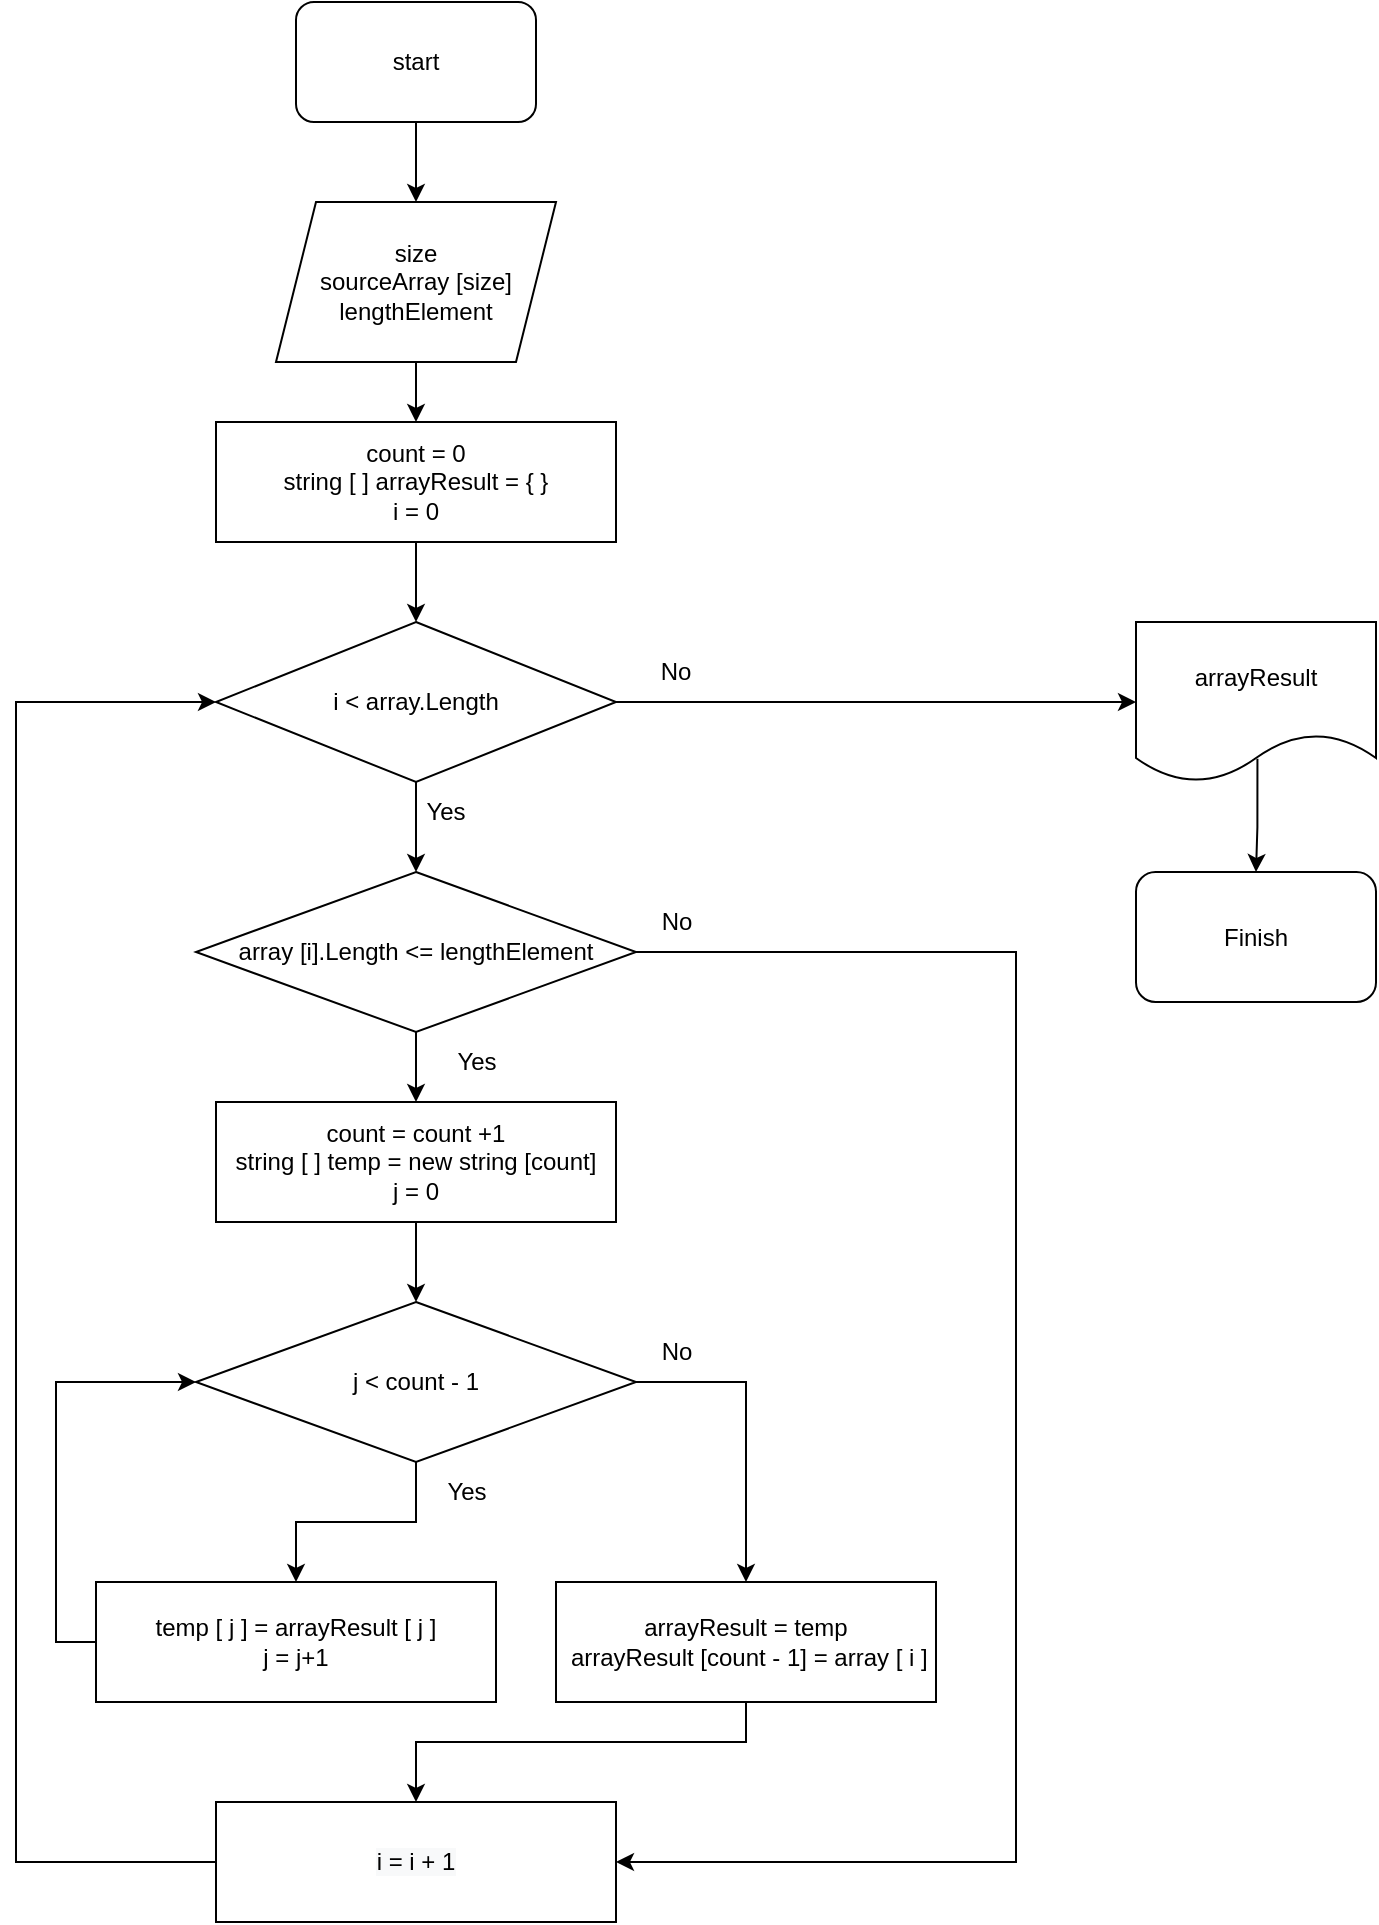 <mxfile version="20.6.0" type="device"><diagram id="C5RBs43oDa-KdzZeNtuy" name="Page-1"><mxGraphModel dx="1022" dy="468" grid="1" gridSize="10" guides="1" tooltips="1" connect="1" arrows="1" fold="1" page="1" pageScale="1" pageWidth="827" pageHeight="1169" math="0" shadow="0"><root><mxCell id="WIyWlLk6GJQsqaUBKTNV-0"/><mxCell id="WIyWlLk6GJQsqaUBKTNV-1" parent="WIyWlLk6GJQsqaUBKTNV-0"/><mxCell id="b1WdwcLbAdHGQ2nCYynl-0" value="" style="edgeStyle=orthogonalEdgeStyle;rounded=0;orthogonalLoop=1;jettySize=auto;html=1;" parent="WIyWlLk6GJQsqaUBKTNV-1" source="b1WdwcLbAdHGQ2nCYynl-1" target="b1WdwcLbAdHGQ2nCYynl-3" edge="1"><mxGeometry relative="1" as="geometry"/></mxCell><mxCell id="b1WdwcLbAdHGQ2nCYynl-1" value="start" style="rounded=1;whiteSpace=wrap;html=1;fontSize=12;glass=0;strokeWidth=1;shadow=0;" parent="WIyWlLk6GJQsqaUBKTNV-1" vertex="1"><mxGeometry x="180" y="20" width="120" height="60" as="geometry"/></mxCell><mxCell id="b1WdwcLbAdHGQ2nCYynl-2" value="" style="edgeStyle=orthogonalEdgeStyle;rounded=0;orthogonalLoop=1;jettySize=auto;html=1;" parent="WIyWlLk6GJQsqaUBKTNV-1" source="b1WdwcLbAdHGQ2nCYynl-3" target="b1WdwcLbAdHGQ2nCYynl-5" edge="1"><mxGeometry relative="1" as="geometry"/></mxCell><mxCell id="b1WdwcLbAdHGQ2nCYynl-3" value="size&lt;br&gt;sourceArray [size]&lt;br&gt;lengthElement" style="shape=parallelogram;perimeter=parallelogramPerimeter;whiteSpace=wrap;html=1;fixedSize=1;" parent="WIyWlLk6GJQsqaUBKTNV-1" vertex="1"><mxGeometry x="170" y="120" width="140" height="80" as="geometry"/></mxCell><mxCell id="b1WdwcLbAdHGQ2nCYynl-4" value="" style="edgeStyle=orthogonalEdgeStyle;rounded=0;orthogonalLoop=1;jettySize=auto;html=1;" parent="WIyWlLk6GJQsqaUBKTNV-1" source="b1WdwcLbAdHGQ2nCYynl-5" target="b1WdwcLbAdHGQ2nCYynl-8" edge="1"><mxGeometry relative="1" as="geometry"/></mxCell><mxCell id="b1WdwcLbAdHGQ2nCYynl-5" value="count = 0&lt;br&gt;string [ ] arrayResult = { }&lt;br&gt;i = 0" style="whiteSpace=wrap;html=1;" parent="WIyWlLk6GJQsqaUBKTNV-1" vertex="1"><mxGeometry x="140" y="230" width="200" height="60" as="geometry"/></mxCell><mxCell id="b1WdwcLbAdHGQ2nCYynl-6" value="" style="edgeStyle=orthogonalEdgeStyle;rounded=0;orthogonalLoop=1;jettySize=auto;html=1;entryX=0.5;entryY=0;entryDx=0;entryDy=0;" parent="WIyWlLk6GJQsqaUBKTNV-1" source="b1WdwcLbAdHGQ2nCYynl-8" target="b1WdwcLbAdHGQ2nCYynl-17" edge="1"><mxGeometry relative="1" as="geometry"><mxPoint x="240" y="460" as="targetPoint"/></mxGeometry></mxCell><mxCell id="b1WdwcLbAdHGQ2nCYynl-7" value="" style="edgeStyle=orthogonalEdgeStyle;rounded=0;orthogonalLoop=1;jettySize=auto;html=1;entryX=0;entryY=0.5;entryDx=0;entryDy=0;" parent="WIyWlLk6GJQsqaUBKTNV-1" source="b1WdwcLbAdHGQ2nCYynl-8" target="b1WdwcLbAdHGQ2nCYynl-13" edge="1"><mxGeometry relative="1" as="geometry"><mxPoint x="490" y="370" as="targetPoint"/></mxGeometry></mxCell><mxCell id="b1WdwcLbAdHGQ2nCYynl-8" value="i &amp;lt; array.Length" style="rhombus;whiteSpace=wrap;html=1;" parent="WIyWlLk6GJQsqaUBKTNV-1" vertex="1"><mxGeometry x="140" y="330" width="200" height="80" as="geometry"/></mxCell><mxCell id="b1WdwcLbAdHGQ2nCYynl-9" value="Yes" style="text;html=1;strokeColor=none;fillColor=none;align=center;verticalAlign=middle;whiteSpace=wrap;rounded=0;" parent="WIyWlLk6GJQsqaUBKTNV-1" vertex="1"><mxGeometry x="225" y="410" width="60" height="30" as="geometry"/></mxCell><mxCell id="b1WdwcLbAdHGQ2nCYynl-10" value="No" style="text;html=1;strokeColor=none;fillColor=none;align=center;verticalAlign=middle;whiteSpace=wrap;rounded=0;" parent="WIyWlLk6GJQsqaUBKTNV-1" vertex="1"><mxGeometry x="325" y="340" width="90" height="30" as="geometry"/></mxCell><mxCell id="b1WdwcLbAdHGQ2nCYynl-11" value="" style="endArrow=classic;html=1;rounded=0;entryX=0;entryY=0.5;entryDx=0;entryDy=0;" parent="WIyWlLk6GJQsqaUBKTNV-1" source="b1WdwcLbAdHGQ2nCYynl-35" target="b1WdwcLbAdHGQ2nCYynl-8" edge="1"><mxGeometry width="50" height="50" relative="1" as="geometry"><mxPoint x="90" y="860" as="sourcePoint"/><mxPoint x="160" y="490" as="targetPoint"/><Array as="points"><mxPoint x="40" y="950"/><mxPoint x="40" y="840"/><mxPoint x="40" y="740"/><mxPoint x="40" y="560"/><mxPoint x="40" y="480"/><mxPoint x="40" y="370"/></Array></mxGeometry></mxCell><mxCell id="b1WdwcLbAdHGQ2nCYynl-12" value="" style="edgeStyle=orthogonalEdgeStyle;rounded=0;orthogonalLoop=1;jettySize=auto;html=1;exitX=0.506;exitY=0.854;exitDx=0;exitDy=0;exitPerimeter=0;" parent="WIyWlLk6GJQsqaUBKTNV-1" source="b1WdwcLbAdHGQ2nCYynl-13" target="b1WdwcLbAdHGQ2nCYynl-14" edge="1"><mxGeometry relative="1" as="geometry"><mxPoint x="780" y="480" as="sourcePoint"/><Array as="points"/></mxGeometry></mxCell><mxCell id="b1WdwcLbAdHGQ2nCYynl-13" value="arrayResult" style="shape=document;whiteSpace=wrap;html=1;boundedLbl=1;" parent="WIyWlLk6GJQsqaUBKTNV-1" vertex="1"><mxGeometry x="600" y="330" width="120" height="80" as="geometry"/></mxCell><mxCell id="b1WdwcLbAdHGQ2nCYynl-14" value="Finish" style="rounded=1;whiteSpace=wrap;html=1;" parent="WIyWlLk6GJQsqaUBKTNV-1" vertex="1"><mxGeometry x="600" y="455" width="120" height="65" as="geometry"/></mxCell><mxCell id="b1WdwcLbAdHGQ2nCYynl-26" value="" style="edgeStyle=orthogonalEdgeStyle;rounded=0;orthogonalLoop=1;jettySize=auto;html=1;" parent="WIyWlLk6GJQsqaUBKTNV-1" source="b1WdwcLbAdHGQ2nCYynl-16" target="b1WdwcLbAdHGQ2nCYynl-19" edge="1"><mxGeometry relative="1" as="geometry"/></mxCell><mxCell id="b1WdwcLbAdHGQ2nCYynl-16" value="count = count +1&lt;br&gt;string [ ] temp = new string [count]&lt;br&gt;j = 0" style="whiteSpace=wrap;html=1;" parent="WIyWlLk6GJQsqaUBKTNV-1" vertex="1"><mxGeometry x="140" y="570" width="200" height="60" as="geometry"/></mxCell><mxCell id="b1WdwcLbAdHGQ2nCYynl-17" value="array [i].Length &amp;lt;= lengthElement" style="rhombus;whiteSpace=wrap;html=1;" parent="WIyWlLk6GJQsqaUBKTNV-1" vertex="1"><mxGeometry x="130" y="455" width="220" height="80" as="geometry"/></mxCell><mxCell id="b1WdwcLbAdHGQ2nCYynl-28" value="" style="edgeStyle=orthogonalEdgeStyle;rounded=0;orthogonalLoop=1;jettySize=auto;html=1;" parent="WIyWlLk6GJQsqaUBKTNV-1" source="b1WdwcLbAdHGQ2nCYynl-19" target="b1WdwcLbAdHGQ2nCYynl-27" edge="1"><mxGeometry relative="1" as="geometry"/></mxCell><mxCell id="b1WdwcLbAdHGQ2nCYynl-32" value="" style="edgeStyle=orthogonalEdgeStyle;rounded=0;orthogonalLoop=1;jettySize=auto;html=1;" parent="WIyWlLk6GJQsqaUBKTNV-1" source="b1WdwcLbAdHGQ2nCYynl-19" target="b1WdwcLbAdHGQ2nCYynl-31" edge="1"><mxGeometry relative="1" as="geometry"><Array as="points"><mxPoint x="405" y="710"/></Array></mxGeometry></mxCell><mxCell id="b1WdwcLbAdHGQ2nCYynl-19" value="j &amp;lt; count - 1" style="rhombus;whiteSpace=wrap;html=1;" parent="WIyWlLk6GJQsqaUBKTNV-1" vertex="1"><mxGeometry x="130" y="670" width="220" height="80" as="geometry"/></mxCell><mxCell id="b1WdwcLbAdHGQ2nCYynl-20" value="Yes" style="text;html=1;align=center;verticalAlign=middle;resizable=0;points=[];autosize=1;strokeColor=none;fillColor=none;" parent="WIyWlLk6GJQsqaUBKTNV-1" vertex="1"><mxGeometry x="245" y="750" width="40" height="30" as="geometry"/></mxCell><mxCell id="b1WdwcLbAdHGQ2nCYynl-21" value="No" style="text;html=1;align=center;verticalAlign=middle;resizable=0;points=[];autosize=1;strokeColor=none;fillColor=none;" parent="WIyWlLk6GJQsqaUBKTNV-1" vertex="1"><mxGeometry x="350" y="680" width="40" height="30" as="geometry"/></mxCell><mxCell id="b1WdwcLbAdHGQ2nCYynl-22" value="Yes" style="text;html=1;align=center;verticalAlign=middle;resizable=0;points=[];autosize=1;strokeColor=none;fillColor=none;" parent="WIyWlLk6GJQsqaUBKTNV-1" vertex="1"><mxGeometry x="250" y="535" width="40" height="30" as="geometry"/></mxCell><mxCell id="b1WdwcLbAdHGQ2nCYynl-23" value="" style="edgeStyle=orthogonalEdgeStyle;rounded=0;orthogonalLoop=1;jettySize=auto;html=1;exitX=0.5;exitY=1;exitDx=0;exitDy=0;entryX=0.5;entryY=0;entryDx=0;entryDy=0;" parent="WIyWlLk6GJQsqaUBKTNV-1" source="b1WdwcLbAdHGQ2nCYynl-17" target="b1WdwcLbAdHGQ2nCYynl-16" edge="1"><mxGeometry relative="1" as="geometry"><mxPoint x="250" y="470" as="targetPoint"/><mxPoint x="250" y="420" as="sourcePoint"/></mxGeometry></mxCell><mxCell id="b1WdwcLbAdHGQ2nCYynl-24" value="No" style="text;html=1;align=center;verticalAlign=middle;resizable=0;points=[];autosize=1;strokeColor=none;fillColor=none;" parent="WIyWlLk6GJQsqaUBKTNV-1" vertex="1"><mxGeometry x="350" y="465" width="40" height="30" as="geometry"/></mxCell><mxCell id="b1WdwcLbAdHGQ2nCYynl-33" value="" style="edgeStyle=orthogonalEdgeStyle;rounded=0;orthogonalLoop=1;jettySize=auto;html=1;entryX=0;entryY=0.5;entryDx=0;entryDy=0;exitX=0;exitY=0.5;exitDx=0;exitDy=0;" parent="WIyWlLk6GJQsqaUBKTNV-1" source="b1WdwcLbAdHGQ2nCYynl-27" target="b1WdwcLbAdHGQ2nCYynl-19" edge="1"><mxGeometry relative="1" as="geometry"><Array as="points"><mxPoint x="60" y="840"/><mxPoint x="60" y="710"/></Array></mxGeometry></mxCell><mxCell id="b1WdwcLbAdHGQ2nCYynl-27" value="temp [ j ] = arrayResult&amp;nbsp;[ j ]&lt;br&gt;j = j+1" style="whiteSpace=wrap;html=1;" parent="WIyWlLk6GJQsqaUBKTNV-1" vertex="1"><mxGeometry x="80" y="810" width="200" height="60" as="geometry"/></mxCell><mxCell id="b1WdwcLbAdHGQ2nCYynl-36" value="" style="edgeStyle=orthogonalEdgeStyle;rounded=0;orthogonalLoop=1;jettySize=auto;html=1;entryX=0.5;entryY=0;entryDx=0;entryDy=0;" parent="WIyWlLk6GJQsqaUBKTNV-1" source="b1WdwcLbAdHGQ2nCYynl-31" target="b1WdwcLbAdHGQ2nCYynl-35" edge="1"><mxGeometry relative="1" as="geometry"><Array as="points"><mxPoint x="405" y="890"/><mxPoint x="240" y="890"/></Array></mxGeometry></mxCell><mxCell id="b1WdwcLbAdHGQ2nCYynl-31" value="arrayResult&amp;nbsp;&lt;span style=&quot;background-color: initial;&quot;&gt;= temp&lt;/span&gt;&lt;br&gt;&lt;div style=&quot;&quot;&gt;&amp;nbsp;arrayResult [count - 1] = array [ i ]&lt;/div&gt;" style="whiteSpace=wrap;html=1;" parent="WIyWlLk6GJQsqaUBKTNV-1" vertex="1"><mxGeometry x="310" y="810" width="190" height="60" as="geometry"/></mxCell><mxCell id="b1WdwcLbAdHGQ2nCYynl-34" value="" style="endArrow=classic;html=1;rounded=0;exitX=1;exitY=0.5;exitDx=0;exitDy=0;entryX=1;entryY=0.5;entryDx=0;entryDy=0;" parent="WIyWlLk6GJQsqaUBKTNV-1" source="b1WdwcLbAdHGQ2nCYynl-17" target="b1WdwcLbAdHGQ2nCYynl-35" edge="1"><mxGeometry width="50" height="50" relative="1" as="geometry"><mxPoint x="300" y="620" as="sourcePoint"/><mxPoint x="570" y="950.556" as="targetPoint"/><Array as="points"><mxPoint x="540" y="495"/><mxPoint x="540" y="630"/><mxPoint x="540" y="950"/></Array></mxGeometry></mxCell><mxCell id="b1WdwcLbAdHGQ2nCYynl-35" value="&lt;span style=&quot;color: rgb(0, 0, 0); font-family: Helvetica; font-size: 12px; font-style: normal; font-variant-ligatures: normal; font-variant-caps: normal; font-weight: 400; letter-spacing: normal; orphans: 2; text-align: center; text-indent: 0px; text-transform: none; widows: 2; word-spacing: 0px; -webkit-text-stroke-width: 0px; background-color: rgb(248, 249, 250); text-decoration-thickness: initial; text-decoration-style: initial; text-decoration-color: initial; float: none; display: inline !important;&quot;&gt;i = i + 1&lt;/span&gt;" style="whiteSpace=wrap;html=1;" parent="WIyWlLk6GJQsqaUBKTNV-1" vertex="1"><mxGeometry x="140" y="920" width="200" height="60" as="geometry"/></mxCell></root></mxGraphModel></diagram></mxfile>
